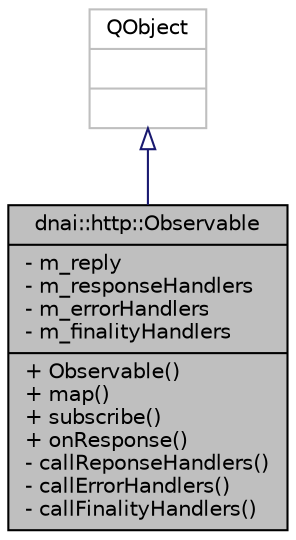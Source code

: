 digraph "dnai::http::Observable"
{
  edge [fontname="Helvetica",fontsize="10",labelfontname="Helvetica",labelfontsize="10"];
  node [fontname="Helvetica",fontsize="10",shape=record];
  Node1 [label="{dnai::http::Observable\n|- m_reply\l- m_responseHandlers\l- m_errorHandlers\l- m_finalityHandlers\l|+ Observable()\l+ map()\l+ subscribe()\l+ onResponse()\l- callReponseHandlers()\l- callErrorHandlers()\l- callFinalityHandlers()\l}",height=0.2,width=0.4,color="black", fillcolor="grey75", style="filled", fontcolor="black"];
  Node2 -> Node1 [dir="back",color="midnightblue",fontsize="10",style="solid",arrowtail="onormal",fontname="Helvetica"];
  Node2 [label="{QObject\n||}",height=0.2,width=0.4,color="grey75", fillcolor="white", style="filled"];
}

